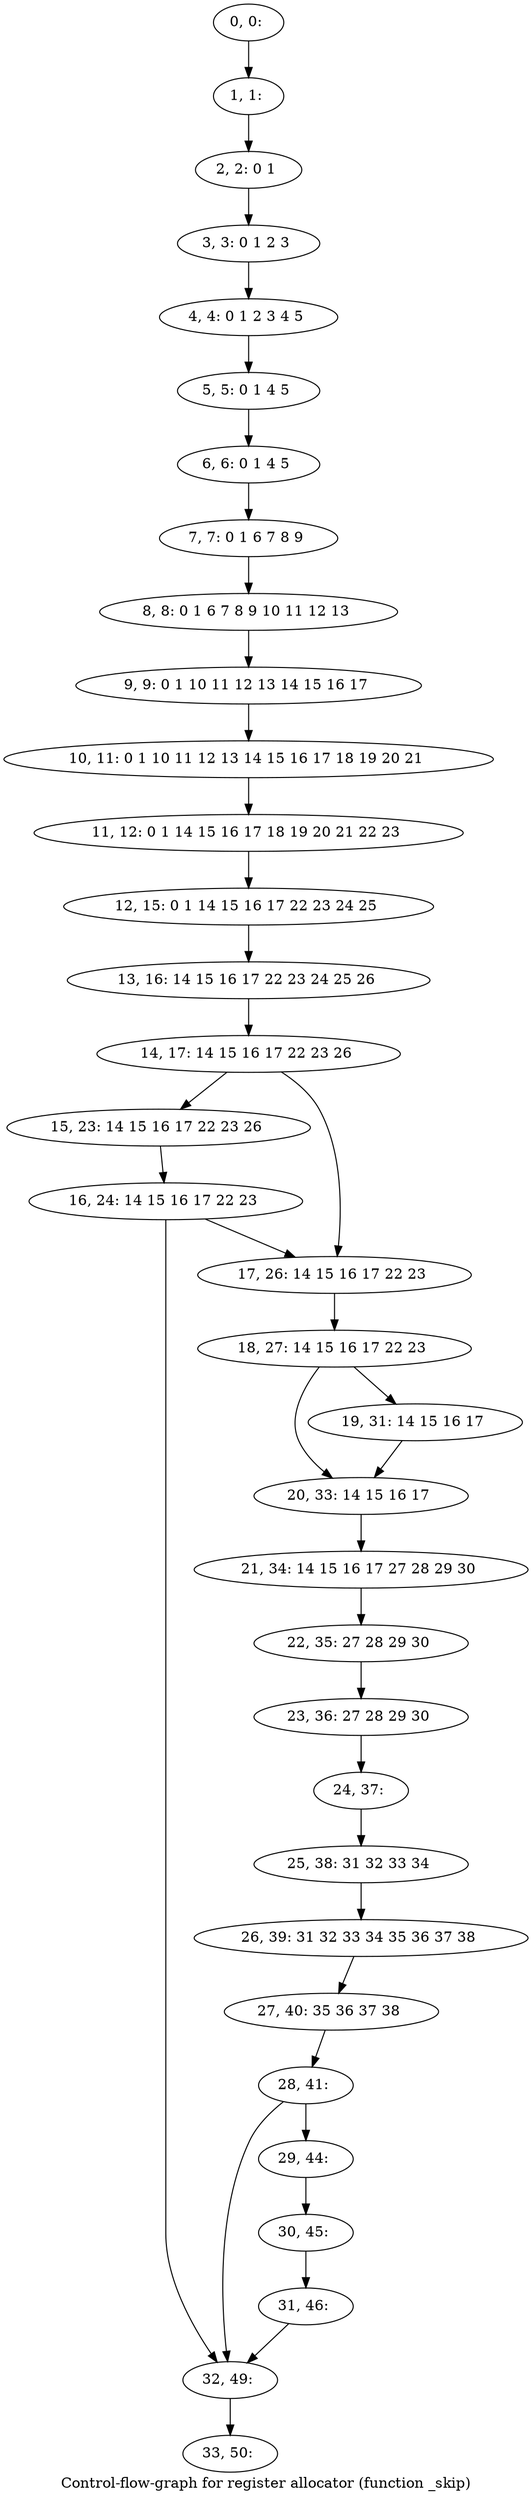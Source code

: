 digraph G {
graph [label="Control-flow-graph for register allocator (function _skip)"]
0[label="0, 0: "];
1[label="1, 1: "];
2[label="2, 2: 0 1 "];
3[label="3, 3: 0 1 2 3 "];
4[label="4, 4: 0 1 2 3 4 5 "];
5[label="5, 5: 0 1 4 5 "];
6[label="6, 6: 0 1 4 5 "];
7[label="7, 7: 0 1 6 7 8 9 "];
8[label="8, 8: 0 1 6 7 8 9 10 11 12 13 "];
9[label="9, 9: 0 1 10 11 12 13 14 15 16 17 "];
10[label="10, 11: 0 1 10 11 12 13 14 15 16 17 18 19 20 21 "];
11[label="11, 12: 0 1 14 15 16 17 18 19 20 21 22 23 "];
12[label="12, 15: 0 1 14 15 16 17 22 23 24 25 "];
13[label="13, 16: 14 15 16 17 22 23 24 25 26 "];
14[label="14, 17: 14 15 16 17 22 23 26 "];
15[label="15, 23: 14 15 16 17 22 23 26 "];
16[label="16, 24: 14 15 16 17 22 23 "];
17[label="17, 26: 14 15 16 17 22 23 "];
18[label="18, 27: 14 15 16 17 22 23 "];
19[label="19, 31: 14 15 16 17 "];
20[label="20, 33: 14 15 16 17 "];
21[label="21, 34: 14 15 16 17 27 28 29 30 "];
22[label="22, 35: 27 28 29 30 "];
23[label="23, 36: 27 28 29 30 "];
24[label="24, 37: "];
25[label="25, 38: 31 32 33 34 "];
26[label="26, 39: 31 32 33 34 35 36 37 38 "];
27[label="27, 40: 35 36 37 38 "];
28[label="28, 41: "];
29[label="29, 44: "];
30[label="30, 45: "];
31[label="31, 46: "];
32[label="32, 49: "];
33[label="33, 50: "];
0->1 ;
1->2 ;
2->3 ;
3->4 ;
4->5 ;
5->6 ;
6->7 ;
7->8 ;
8->9 ;
9->10 ;
10->11 ;
11->12 ;
12->13 ;
13->14 ;
14->15 ;
14->17 ;
15->16 ;
16->17 ;
16->32 ;
17->18 ;
18->19 ;
18->20 ;
19->20 ;
20->21 ;
21->22 ;
22->23 ;
23->24 ;
24->25 ;
25->26 ;
26->27 ;
27->28 ;
28->29 ;
28->32 ;
29->30 ;
30->31 ;
31->32 ;
32->33 ;
}
